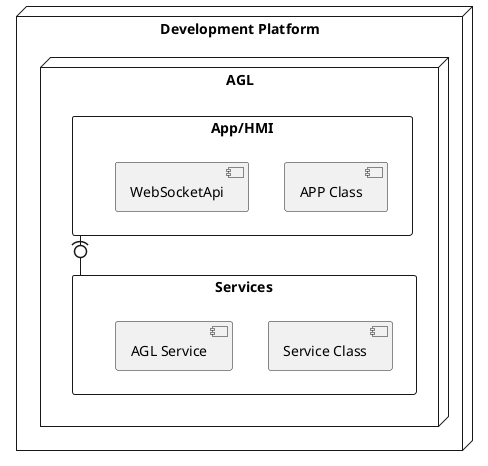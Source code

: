 @startuml

  node "Development Platform" {
    node "AGL" {
      rectangle "App/HMI" as app_layer {
        component "APP Class" as c_app_class
        component "WebSocketApi" as c_ws
      }

      rectangle "Services" as services_layer {
        component "Service Class" as c_service_class
        component "AGL Service" as c_agl_service
      }

       app_layer -(0-  services_layer


    }
  }

@enduml
